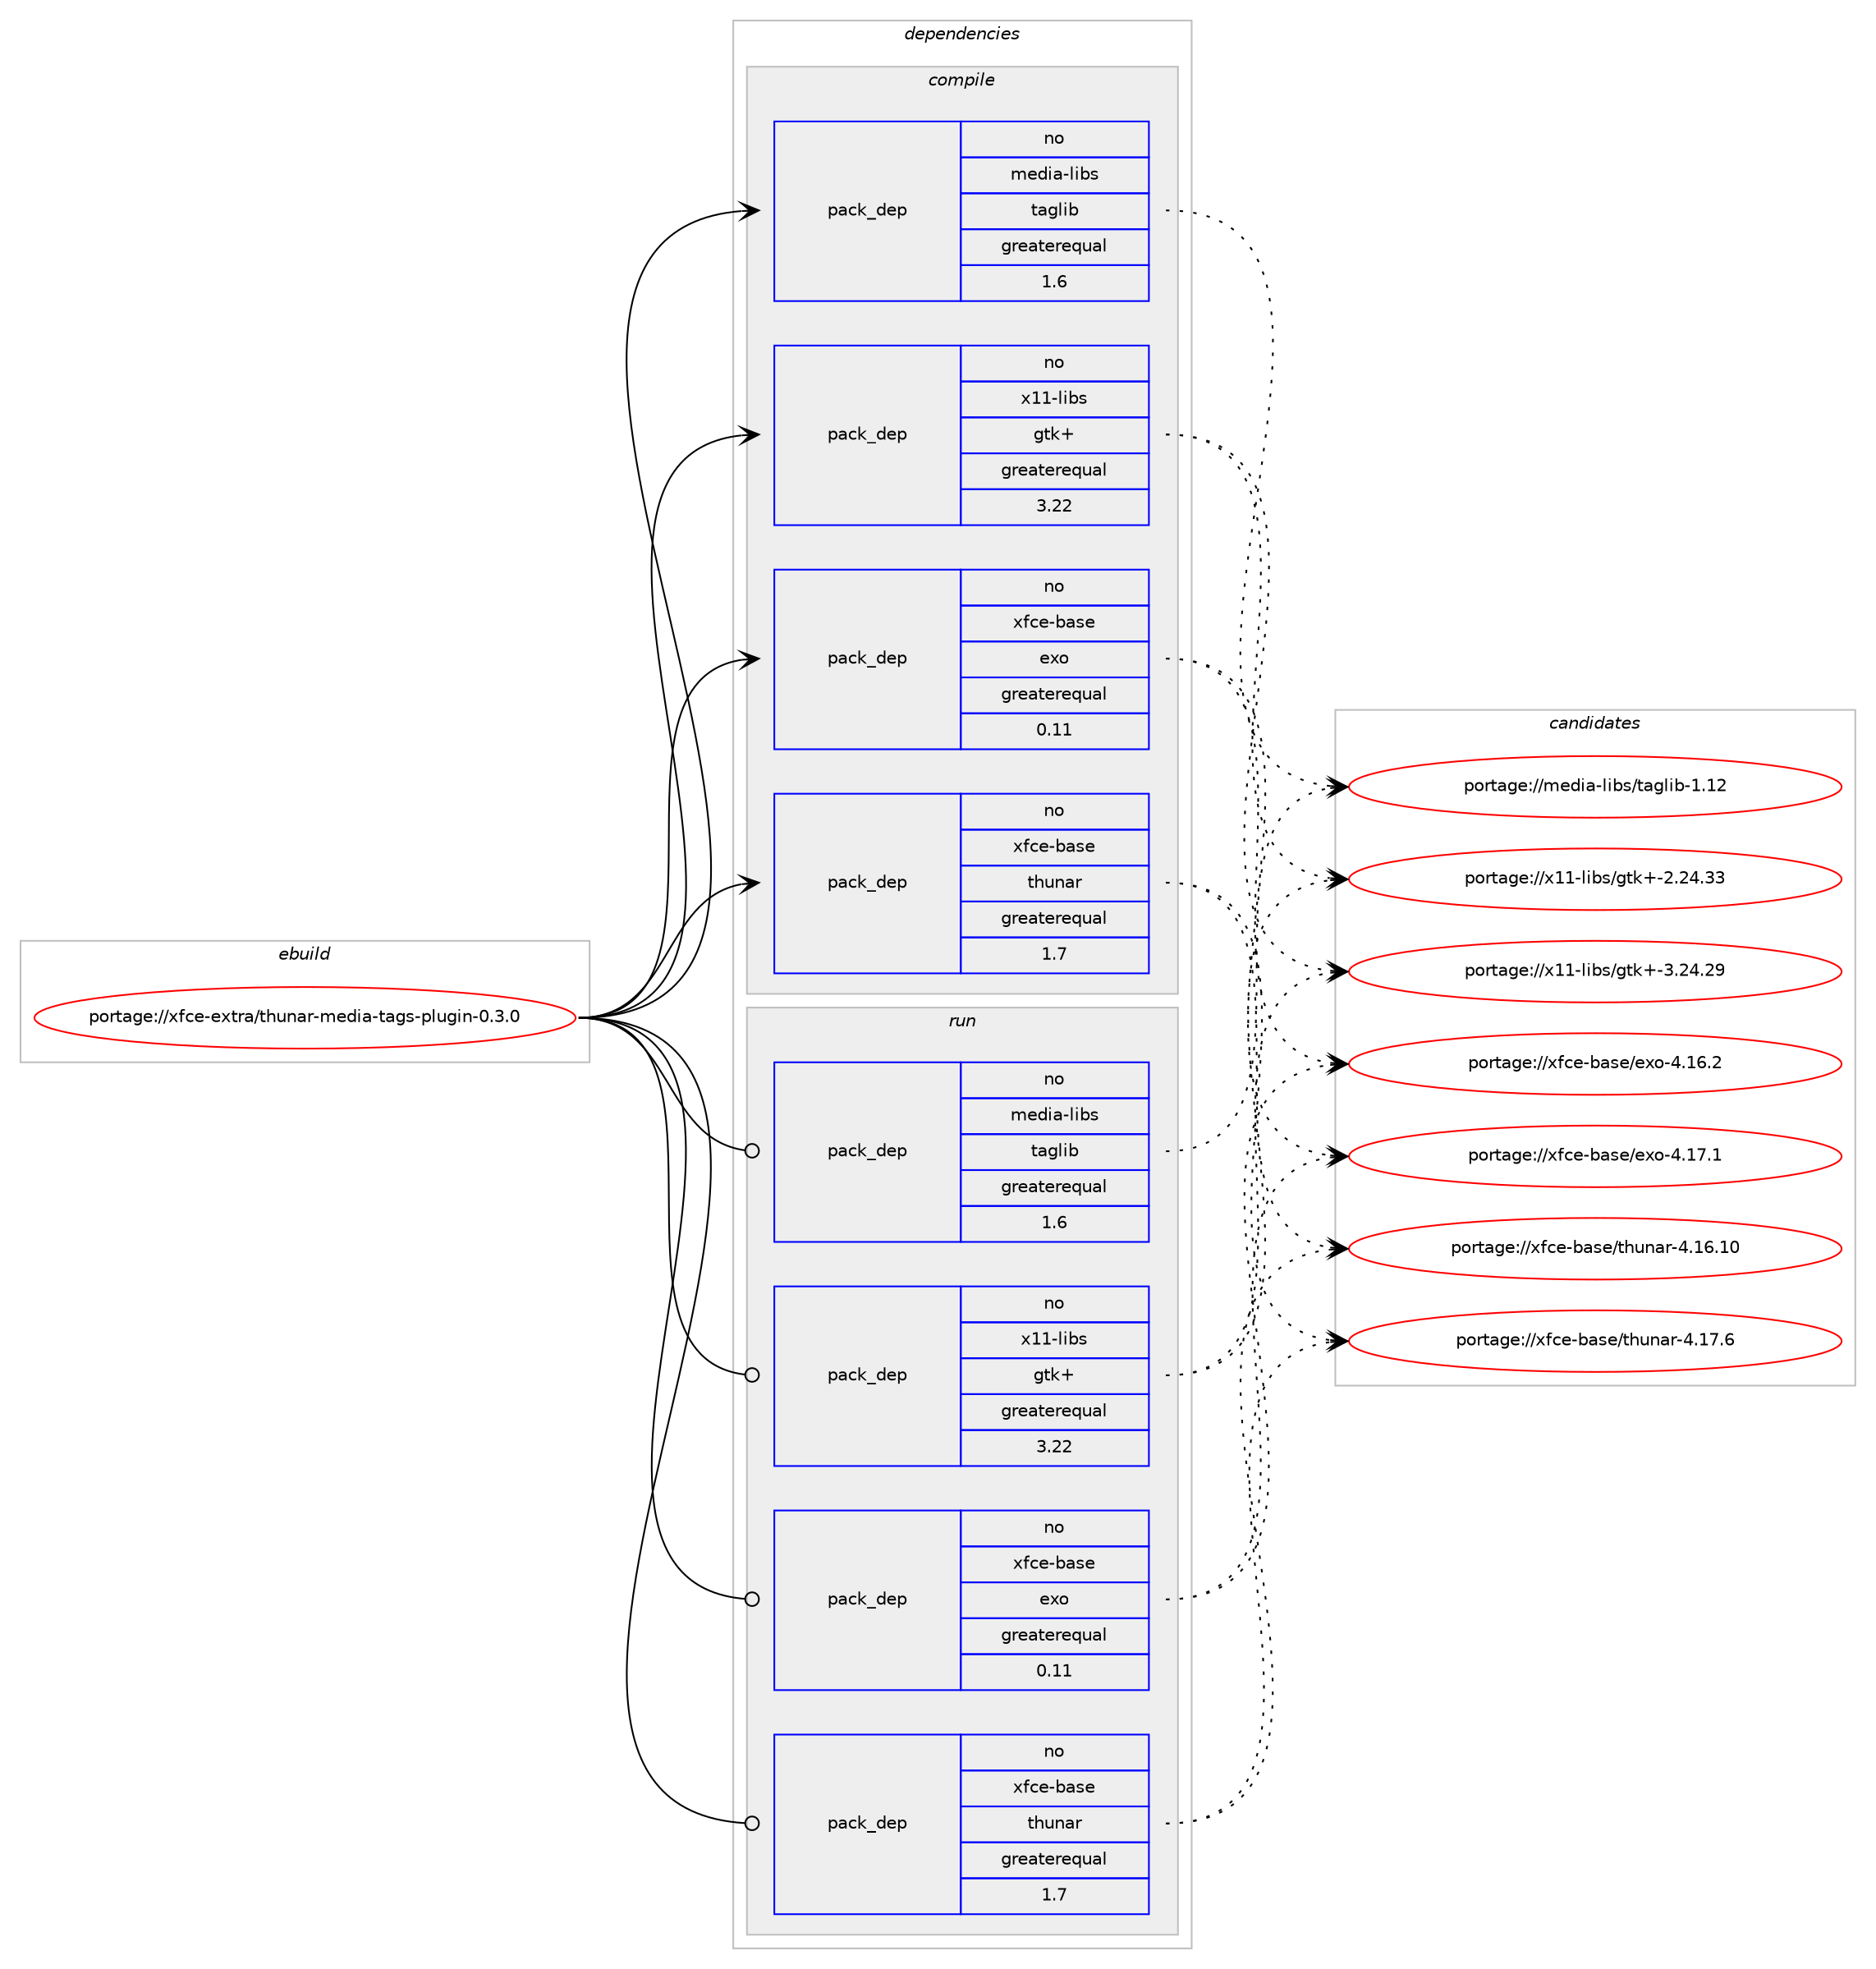 digraph prolog {

# *************
# Graph options
# *************

newrank=true;
concentrate=true;
compound=true;
graph [rankdir=LR,fontname=Helvetica,fontsize=10,ranksep=1.5];#, ranksep=2.5, nodesep=0.2];
edge  [arrowhead=vee];
node  [fontname=Helvetica,fontsize=10];

# **********
# The ebuild
# **********

subgraph cluster_leftcol {
color=gray;
rank=same;
label=<<i>ebuild</i>>;
id [label="portage://xfce-extra/thunar-media-tags-plugin-0.3.0", color=red, width=4, href="../xfce-extra/thunar-media-tags-plugin-0.3.0.svg"];
}

# ****************
# The dependencies
# ****************

subgraph cluster_midcol {
color=gray;
label=<<i>dependencies</i>>;
subgraph cluster_compile {
fillcolor="#eeeeee";
style=filled;
label=<<i>compile</i>>;
# *** BEGIN UNKNOWN DEPENDENCY TYPE (TODO) ***
# id -> package_dependency(portage://xfce-extra/thunar-media-tags-plugin-0.3.0,install,no,dev-util,intltool,none,[,,],[],[])
# *** END UNKNOWN DEPENDENCY TYPE (TODO) ***

subgraph pack389 {
dependency818 [label=<<TABLE BORDER="0" CELLBORDER="1" CELLSPACING="0" CELLPADDING="4" WIDTH="220"><TR><TD ROWSPAN="6" CELLPADDING="30">pack_dep</TD></TR><TR><TD WIDTH="110">no</TD></TR><TR><TD>media-libs</TD></TR><TR><TD>taglib</TD></TR><TR><TD>greaterequal</TD></TR><TR><TD>1.6</TD></TR></TABLE>>, shape=none, color=blue];
}
id:e -> dependency818:w [weight=20,style="solid",arrowhead="vee"];
# *** BEGIN UNKNOWN DEPENDENCY TYPE (TODO) ***
# id -> package_dependency(portage://xfce-extra/thunar-media-tags-plugin-0.3.0,install,no,virtual,pkgconfig,none,[,,],[],[])
# *** END UNKNOWN DEPENDENCY TYPE (TODO) ***

subgraph pack390 {
dependency819 [label=<<TABLE BORDER="0" CELLBORDER="1" CELLSPACING="0" CELLPADDING="4" WIDTH="220"><TR><TD ROWSPAN="6" CELLPADDING="30">pack_dep</TD></TR><TR><TD WIDTH="110">no</TD></TR><TR><TD>x11-libs</TD></TR><TR><TD>gtk+</TD></TR><TR><TD>greaterequal</TD></TR><TR><TD>3.22</TD></TR></TABLE>>, shape=none, color=blue];
}
id:e -> dependency819:w [weight=20,style="solid",arrowhead="vee"];
subgraph pack391 {
dependency820 [label=<<TABLE BORDER="0" CELLBORDER="1" CELLSPACING="0" CELLPADDING="4" WIDTH="220"><TR><TD ROWSPAN="6" CELLPADDING="30">pack_dep</TD></TR><TR><TD WIDTH="110">no</TD></TR><TR><TD>xfce-base</TD></TR><TR><TD>exo</TD></TR><TR><TD>greaterequal</TD></TR><TR><TD>0.11</TD></TR></TABLE>>, shape=none, color=blue];
}
id:e -> dependency820:w [weight=20,style="solid",arrowhead="vee"];
subgraph pack392 {
dependency821 [label=<<TABLE BORDER="0" CELLBORDER="1" CELLSPACING="0" CELLPADDING="4" WIDTH="220"><TR><TD ROWSPAN="6" CELLPADDING="30">pack_dep</TD></TR><TR><TD WIDTH="110">no</TD></TR><TR><TD>xfce-base</TD></TR><TR><TD>thunar</TD></TR><TR><TD>greaterequal</TD></TR><TR><TD>1.7</TD></TR></TABLE>>, shape=none, color=blue];
}
id:e -> dependency821:w [weight=20,style="solid",arrowhead="vee"];
}
subgraph cluster_compileandrun {
fillcolor="#eeeeee";
style=filled;
label=<<i>compile and run</i>>;
}
subgraph cluster_run {
fillcolor="#eeeeee";
style=filled;
label=<<i>run</i>>;
subgraph pack393 {
dependency822 [label=<<TABLE BORDER="0" CELLBORDER="1" CELLSPACING="0" CELLPADDING="4" WIDTH="220"><TR><TD ROWSPAN="6" CELLPADDING="30">pack_dep</TD></TR><TR><TD WIDTH="110">no</TD></TR><TR><TD>media-libs</TD></TR><TR><TD>taglib</TD></TR><TR><TD>greaterequal</TD></TR><TR><TD>1.6</TD></TR></TABLE>>, shape=none, color=blue];
}
id:e -> dependency822:w [weight=20,style="solid",arrowhead="odot"];
subgraph pack394 {
dependency823 [label=<<TABLE BORDER="0" CELLBORDER="1" CELLSPACING="0" CELLPADDING="4" WIDTH="220"><TR><TD ROWSPAN="6" CELLPADDING="30">pack_dep</TD></TR><TR><TD WIDTH="110">no</TD></TR><TR><TD>x11-libs</TD></TR><TR><TD>gtk+</TD></TR><TR><TD>greaterequal</TD></TR><TR><TD>3.22</TD></TR></TABLE>>, shape=none, color=blue];
}
id:e -> dependency823:w [weight=20,style="solid",arrowhead="odot"];
subgraph pack395 {
dependency824 [label=<<TABLE BORDER="0" CELLBORDER="1" CELLSPACING="0" CELLPADDING="4" WIDTH="220"><TR><TD ROWSPAN="6" CELLPADDING="30">pack_dep</TD></TR><TR><TD WIDTH="110">no</TD></TR><TR><TD>xfce-base</TD></TR><TR><TD>exo</TD></TR><TR><TD>greaterequal</TD></TR><TR><TD>0.11</TD></TR></TABLE>>, shape=none, color=blue];
}
id:e -> dependency824:w [weight=20,style="solid",arrowhead="odot"];
subgraph pack396 {
dependency825 [label=<<TABLE BORDER="0" CELLBORDER="1" CELLSPACING="0" CELLPADDING="4" WIDTH="220"><TR><TD ROWSPAN="6" CELLPADDING="30">pack_dep</TD></TR><TR><TD WIDTH="110">no</TD></TR><TR><TD>xfce-base</TD></TR><TR><TD>thunar</TD></TR><TR><TD>greaterequal</TD></TR><TR><TD>1.7</TD></TR></TABLE>>, shape=none, color=blue];
}
id:e -> dependency825:w [weight=20,style="solid",arrowhead="odot"];
}
}

# **************
# The candidates
# **************

subgraph cluster_choices {
rank=same;
color=gray;
label=<<i>candidates</i>>;

subgraph choice389 {
color=black;
nodesep=1;
choice1091011001059745108105981154711697103108105984549464950 [label="portage://media-libs/taglib-1.12", color=red, width=4,href="../media-libs/taglib-1.12.svg"];
dependency818:e -> choice1091011001059745108105981154711697103108105984549464950:w [style=dotted,weight="100"];
}
subgraph choice390 {
color=black;
nodesep=1;
choice1204949451081059811547103116107434550465052465151 [label="portage://x11-libs/gtk+-2.24.33", color=red, width=4,href="../x11-libs/gtk+-2.24.33.svg"];
choice1204949451081059811547103116107434551465052465057 [label="portage://x11-libs/gtk+-3.24.29", color=red, width=4,href="../x11-libs/gtk+-3.24.29.svg"];
dependency819:e -> choice1204949451081059811547103116107434550465052465151:w [style=dotted,weight="100"];
dependency819:e -> choice1204949451081059811547103116107434551465052465057:w [style=dotted,weight="100"];
}
subgraph choice391 {
color=black;
nodesep=1;
choice120102991014598971151014710112011145524649544650 [label="portage://xfce-base/exo-4.16.2", color=red, width=4,href="../xfce-base/exo-4.16.2.svg"];
choice120102991014598971151014710112011145524649554649 [label="portage://xfce-base/exo-4.17.1", color=red, width=4,href="../xfce-base/exo-4.17.1.svg"];
dependency820:e -> choice120102991014598971151014710112011145524649544650:w [style=dotted,weight="100"];
dependency820:e -> choice120102991014598971151014710112011145524649554649:w [style=dotted,weight="100"];
}
subgraph choice392 {
color=black;
nodesep=1;
choice1201029910145989711510147116104117110971144552464954464948 [label="portage://xfce-base/thunar-4.16.10", color=red, width=4,href="../xfce-base/thunar-4.16.10.svg"];
choice12010299101459897115101471161041171109711445524649554654 [label="portage://xfce-base/thunar-4.17.6", color=red, width=4,href="../xfce-base/thunar-4.17.6.svg"];
dependency821:e -> choice1201029910145989711510147116104117110971144552464954464948:w [style=dotted,weight="100"];
dependency821:e -> choice12010299101459897115101471161041171109711445524649554654:w [style=dotted,weight="100"];
}
subgraph choice393 {
color=black;
nodesep=1;
choice1091011001059745108105981154711697103108105984549464950 [label="portage://media-libs/taglib-1.12", color=red, width=4,href="../media-libs/taglib-1.12.svg"];
dependency822:e -> choice1091011001059745108105981154711697103108105984549464950:w [style=dotted,weight="100"];
}
subgraph choice394 {
color=black;
nodesep=1;
choice1204949451081059811547103116107434550465052465151 [label="portage://x11-libs/gtk+-2.24.33", color=red, width=4,href="../x11-libs/gtk+-2.24.33.svg"];
choice1204949451081059811547103116107434551465052465057 [label="portage://x11-libs/gtk+-3.24.29", color=red, width=4,href="../x11-libs/gtk+-3.24.29.svg"];
dependency823:e -> choice1204949451081059811547103116107434550465052465151:w [style=dotted,weight="100"];
dependency823:e -> choice1204949451081059811547103116107434551465052465057:w [style=dotted,weight="100"];
}
subgraph choice395 {
color=black;
nodesep=1;
choice120102991014598971151014710112011145524649544650 [label="portage://xfce-base/exo-4.16.2", color=red, width=4,href="../xfce-base/exo-4.16.2.svg"];
choice120102991014598971151014710112011145524649554649 [label="portage://xfce-base/exo-4.17.1", color=red, width=4,href="../xfce-base/exo-4.17.1.svg"];
dependency824:e -> choice120102991014598971151014710112011145524649544650:w [style=dotted,weight="100"];
dependency824:e -> choice120102991014598971151014710112011145524649554649:w [style=dotted,weight="100"];
}
subgraph choice396 {
color=black;
nodesep=1;
choice1201029910145989711510147116104117110971144552464954464948 [label="portage://xfce-base/thunar-4.16.10", color=red, width=4,href="../xfce-base/thunar-4.16.10.svg"];
choice12010299101459897115101471161041171109711445524649554654 [label="portage://xfce-base/thunar-4.17.6", color=red, width=4,href="../xfce-base/thunar-4.17.6.svg"];
dependency825:e -> choice1201029910145989711510147116104117110971144552464954464948:w [style=dotted,weight="100"];
dependency825:e -> choice12010299101459897115101471161041171109711445524649554654:w [style=dotted,weight="100"];
}
}

}
